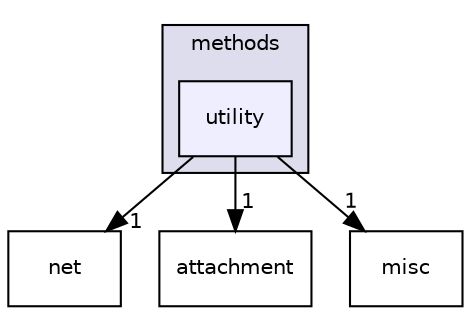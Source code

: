 digraph "utility" {
  compound=true
  node [ fontsize="10", fontname="Helvetica"];
  edge [ labelfontsize="10", labelfontname="Helvetica"];
  subgraph clusterdir_8b3c131c7deef97e7a107e2ab510e8a1 {
    graph [ bgcolor="#ddddee", pencolor="black", label="methods" fontname="Helvetica", fontsize="10", URL="dir_8b3c131c7deef97e7a107e2ab510e8a1.html"]
  dir_0fc2aa0e1c7d15c0741635c7aca2eeb5 [shape=box, label="utility", style="filled", fillcolor="#eeeeff", pencolor="black", URL="dir_0fc2aa0e1c7d15c0741635c7aca2eeb5.html"];
  }
  dir_2ca09ff9522c67ce12a20aebfacbd704 [shape=box label="net" URL="dir_2ca09ff9522c67ce12a20aebfacbd704.html"];
  dir_38ea18007e72c631318107a94e52d45f [shape=box label="attachment" URL="dir_38ea18007e72c631318107a94e52d45f.html"];
  dir_a96a181b2223d4a5b0fefbb0d587a17c [shape=box label="misc" URL="dir_a96a181b2223d4a5b0fefbb0d587a17c.html"];
  dir_0fc2aa0e1c7d15c0741635c7aca2eeb5->dir_2ca09ff9522c67ce12a20aebfacbd704 [headlabel="1", labeldistance=1.5 headhref="dir_000018_000029.html"];
  dir_0fc2aa0e1c7d15c0741635c7aca2eeb5->dir_38ea18007e72c631318107a94e52d45f [headlabel="1", labeldistance=1.5 headhref="dir_000018_000006.html"];
  dir_0fc2aa0e1c7d15c0741635c7aca2eeb5->dir_a96a181b2223d4a5b0fefbb0d587a17c [headlabel="1", labeldistance=1.5 headhref="dir_000018_000021.html"];
}
